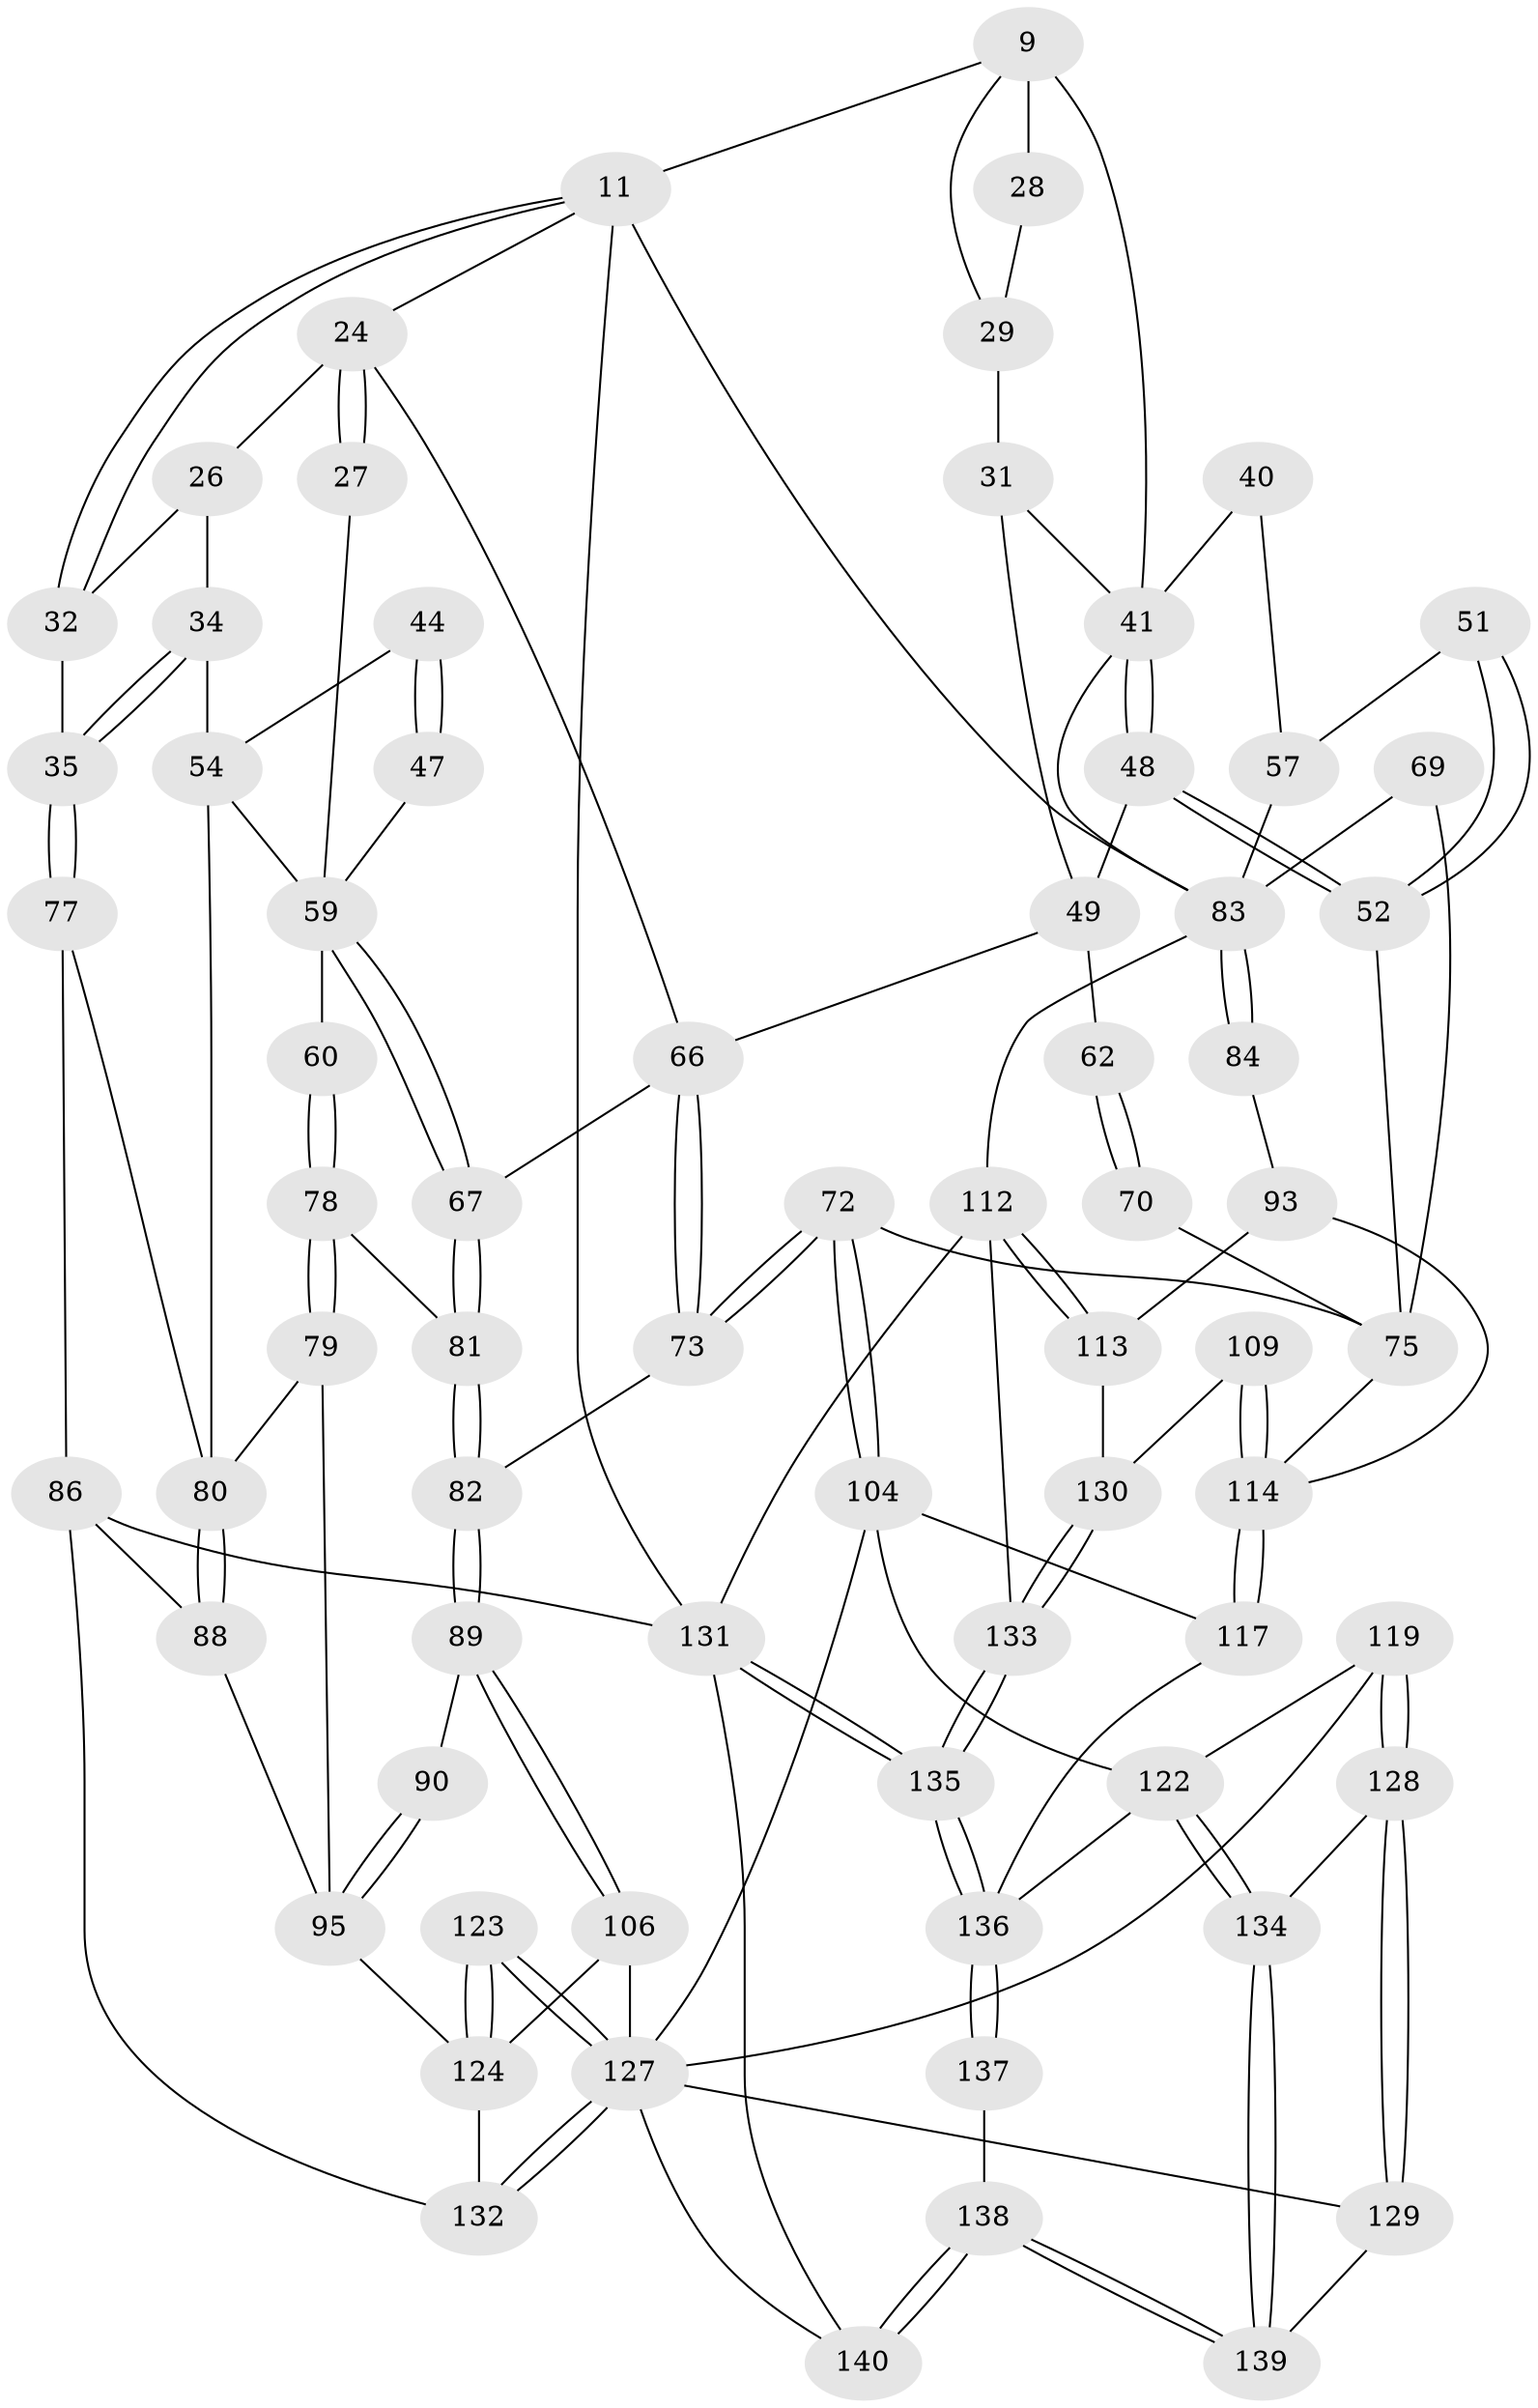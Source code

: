 // original degree distribution, {3: 0.02142857142857143, 6: 0.24285714285714285, 5: 0.4928571428571429, 4: 0.24285714285714285}
// Generated by graph-tools (version 1.1) at 2025/00/03/09/25 05:00:26]
// undirected, 70 vertices, 152 edges
graph export_dot {
graph [start="1"]
  node [color=gray90,style=filled];
  9 [pos="+0.6052505951849083+0",super="+8+6+7"];
  11 [pos="+0+0",super="+10"];
  24 [pos="+0.34071000034986576+0.11328418094921931",super="+14+13+12+21"];
  26 [pos="+0.11576068472285357+0.11978604306842668",super="+25+23"];
  27 [pos="+0.3936392137507186+0.18730679359993635"];
  28 [pos="+0.7252535165077956+0.06075242093420668"];
  29 [pos="+0.7208379879202099+0.10612405325791655",super="+16"];
  31 [pos="+0.7423983993892967+0.13810951289606685",super="+17"];
  32 [pos="+0+0"];
  34 [pos="+0+0.20856573635290634",super="+33"];
  35 [pos="+0+0.2016972704203495"];
  40 [pos="+0.8260546642419233+0.23189029990875387",super="+39"];
  41 [pos="+0.7890140850061431+0.20719564773063576",super="+38"];
  44 [pos="+0.21794142562654623+0.19210509631773573",super="+43"];
  47 [pos="+0.198208557198933+0.2613847336143421"];
  48 [pos="+0.743355890558734+0.25821871125587514"];
  49 [pos="+0.7105418055803281+0.26003615502167243",super="+18+19"];
  51 [pos="+0.8312282855096433+0.3340907126664976"];
  52 [pos="+0.8028176015977097+0.3529230051527829"];
  54 [pos="+0.07737653402835139+0.3627514837869376",super="+53+42"];
  57 [pos="+0.904392644832332+0.332139474767627",super="+56+50"];
  59 [pos="+0.272511301129726+0.36956571796941495",super="+55"];
  60 [pos="+0.17649295892802838+0.37590624420335333"];
  62 [pos="+0.5657137302940376+0.3398174427434519",super="+61"];
  66 [pos="+0.42833768743148065+0.3542742843957962",super="+20"];
  67 [pos="+0.3166612643501752+0.40739288879850016"];
  69 [pos="+0.8670248669640248+0.48860204580568034"];
  70 [pos="+0.5995973033207501+0.48478942409391756",super="+65"];
  72 [pos="+0.4938379790784247+0.5668260023019976"];
  73 [pos="+0.47867939642654944+0.5627691709011226"];
  75 [pos="+0.61208064764903+0.5403161517065255",super="+74+64+63+71"];
  77 [pos="+0+0.44633149012474904"];
  78 [pos="+0.18858209909579005+0.48318346457553035"];
  79 [pos="+0.1882047840937623+0.4838752252330719"];
  80 [pos="+0.0971204392493464+0.4990964562998299",super="+76"];
  81 [pos="+0.3032603770162807+0.46469154212115293"];
  82 [pos="+0.39928922280781415+0.5840807766952213"];
  83 [pos="+1+0.6033003378163819",super="+36+37+68"];
  84 [pos="+0.929445039780692+0.5762050348001061"];
  86 [pos="+0+0.7963621567591607",super="+85"];
  88 [pos="+0.04314629100012543+0.5620914082545742"];
  89 [pos="+0.3228498629163351+0.6500993244829292"];
  90 [pos="+0.22476317268054294+0.6185547237403317"];
  93 [pos="+0.8606421777138467+0.6475289897880148"];
  95 [pos="+0.10416672078159732+0.710721342719328",super="+92+91"];
  104 [pos="+0.5264971911664189+0.6922965406445288",super="+103"];
  106 [pos="+0.3242222097210878+0.7514484642883273"];
  109 [pos="+0.7782874025501408+0.8349819606177405"];
  112 [pos="+1+0.8490386651264572",super="+111"];
  113 [pos="+0.9667448948800352+0.8267077707319199",super="+107"];
  114 [pos="+0.7547520371015274+0.862604246294293",super="+100+99"];
  117 [pos="+0.7321368351434748+0.9031935901567907",super="+101"];
  119 [pos="+0.4450139048481324+0.8534608691498409"];
  122 [pos="+0.5626427198119361+0.8747754996298259",super="+118"];
  123 [pos="+0.18849003241735562+0.9449829525276607"];
  124 [pos="+0.08084350811455517+0.8742022918034145",super="+97+110"];
  127 [pos="+0.22174052856304544+1",super="+126+115"];
  128 [pos="+0.4452778346694148+0.8598001466276053"];
  129 [pos="+0.431062262826619+0.9153299580464219"];
  130 [pos="+0.8471042603483535+0.8525460858201374",super="+108"];
  131 [pos="+1+1",super="+87"];
  132 [pos="+0.03657821866567631+0.899402934076964",super="+98"];
  133 [pos="+0.9193826759681558+0.9149584203277257"];
  134 [pos="+0.522218817773142+0.9115264912081446"];
  135 [pos="+0.8112843921273597+1"];
  136 [pos="+0.766093258278914+1",super="+120+121"];
  137 [pos="+0.5755284115884756+1"];
  138 [pos="+0.5557105825838345+1"];
  139 [pos="+0.5004286028384292+0.9564555809812287"];
  140 [pos="+0.21606773450283343+1"];
  9 -- 29;
  9 -- 11;
  9 -- 41 [weight=2];
  9 -- 28 [weight=2];
  11 -- 32;
  11 -- 32;
  11 -- 131 [weight=2];
  11 -- 24;
  11 -- 83;
  24 -- 27 [weight=2];
  24 -- 27;
  24 -- 66;
  24 -- 26 [weight=3];
  26 -- 34;
  26 -- 32;
  27 -- 59;
  28 -- 29;
  29 -- 31 [weight=2];
  31 -- 41;
  31 -- 49;
  32 -- 35;
  34 -- 35;
  34 -- 35;
  34 -- 54 [weight=2];
  35 -- 77;
  35 -- 77;
  40 -- 41 [weight=2];
  40 -- 57 [weight=2];
  41 -- 48;
  41 -- 48;
  41 -- 83;
  44 -- 47 [weight=2];
  44 -- 47;
  44 -- 54;
  47 -- 59;
  48 -- 49;
  48 -- 52;
  48 -- 52;
  49 -- 62 [weight=2];
  49 -- 66;
  51 -- 52;
  51 -- 52;
  51 -- 57 [weight=2];
  52 -- 75;
  54 -- 80;
  54 -- 59;
  57 -- 83;
  59 -- 60 [weight=2];
  59 -- 67;
  59 -- 67;
  60 -- 78;
  60 -- 78;
  62 -- 70 [weight=2];
  62 -- 70;
  66 -- 67;
  66 -- 73;
  66 -- 73;
  67 -- 81;
  67 -- 81;
  69 -- 75 [weight=2];
  69 -- 83;
  70 -- 75 [weight=2];
  72 -- 73;
  72 -- 73;
  72 -- 104;
  72 -- 104;
  72 -- 75;
  73 -- 82;
  75 -- 114;
  77 -- 80;
  77 -- 86;
  78 -- 79;
  78 -- 79;
  78 -- 81;
  79 -- 80;
  79 -- 95;
  80 -- 88;
  80 -- 88;
  81 -- 82;
  81 -- 82;
  82 -- 89;
  82 -- 89;
  83 -- 84 [weight=2];
  83 -- 84;
  83 -- 112;
  84 -- 93;
  86 -- 131;
  86 -- 132;
  86 -- 88;
  88 -- 95;
  89 -- 90;
  89 -- 106;
  89 -- 106;
  90 -- 95 [weight=2];
  90 -- 95;
  93 -- 114;
  93 -- 113;
  95 -- 124;
  104 -- 127 [weight=2];
  104 -- 122;
  104 -- 117;
  106 -- 124;
  106 -- 127;
  109 -- 114 [weight=2];
  109 -- 114;
  109 -- 130;
  112 -- 113;
  112 -- 113;
  112 -- 133;
  112 -- 131;
  113 -- 130 [weight=2];
  114 -- 117 [weight=2];
  114 -- 117;
  117 -- 136;
  119 -- 128;
  119 -- 128;
  119 -- 122;
  119 -- 127;
  122 -- 134;
  122 -- 134;
  122 -- 136;
  123 -- 124 [weight=2];
  123 -- 124;
  123 -- 127;
  123 -- 127;
  124 -- 132 [weight=2];
  127 -- 132;
  127 -- 132;
  127 -- 129;
  127 -- 140;
  128 -- 129;
  128 -- 129;
  128 -- 134;
  129 -- 139;
  130 -- 133;
  130 -- 133;
  131 -- 135;
  131 -- 135;
  131 -- 140;
  133 -- 135;
  133 -- 135;
  134 -- 139;
  134 -- 139;
  135 -- 136;
  135 -- 136;
  136 -- 137 [weight=2];
  136 -- 137;
  137 -- 138;
  138 -- 139;
  138 -- 139;
  138 -- 140;
  138 -- 140;
}
